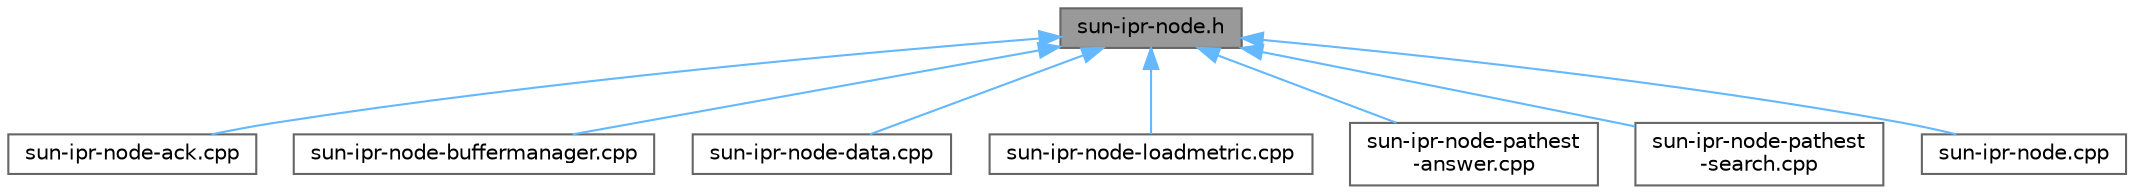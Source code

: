 digraph "sun-ipr-node.h"
{
 // LATEX_PDF_SIZE
  bgcolor="transparent";
  edge [fontname=Helvetica,fontsize=10,labelfontname=Helvetica,labelfontsize=10];
  node [fontname=Helvetica,fontsize=10,shape=box,height=0.2,width=0.4];
  Node1 [id="Node000001",label="sun-ipr-node.h",height=0.2,width=0.4,color="gray40", fillcolor="grey60", style="filled", fontcolor="black",tooltip="Dinamic source routing protocol, this file contains Nodes specifications."];
  Node1 -> Node2 [id="edge1_Node000001_Node000002",dir="back",color="steelblue1",style="solid",tooltip=" "];
  Node2 [id="Node000002",label="sun-ipr-node-ack.cpp",height=0.2,width=0.4,color="grey40", fillcolor="white", style="filled",URL="$sun-ipr-node-ack_8cpp.html",tooltip="Provides the implementation of all the methods regarding Ack Packets."];
  Node1 -> Node3 [id="edge2_Node000001_Node000003",dir="back",color="steelblue1",style="solid",tooltip=" "];
  Node3 [id="Node000003",label="sun-ipr-node-buffermanager.cpp",height=0.2,width=0.4,color="grey40", fillcolor="white", style="filled",URL="$sun-ipr-node-buffermanager_8cpp.html",tooltip="Provides the implementation of all the methods regarding Buffer Management."];
  Node1 -> Node4 [id="edge3_Node000001_Node000004",dir="back",color="steelblue1",style="solid",tooltip=" "];
  Node4 [id="Node000004",label="sun-ipr-node-data.cpp",height=0.2,width=0.4,color="grey40", fillcolor="white", style="filled",URL="$sun-ipr-node-data_8cpp.html",tooltip=" "];
  Node1 -> Node5 [id="edge4_Node000001_Node000005",dir="back",color="steelblue1",style="solid",tooltip=" "];
  Node5 [id="Node000005",label="sun-ipr-node-loadmetric.cpp",height=0.2,width=0.4,color="grey40", fillcolor="white", style="filled",URL="$sun-ipr-node-loadmetric_8cpp.html",tooltip="Provides the implementation of all the methods regarding the Load metric."];
  Node1 -> Node6 [id="edge5_Node000001_Node000006",dir="back",color="steelblue1",style="solid",tooltip=" "];
  Node6 [id="Node000006",label="sun-ipr-node-pathest\l-answer.cpp",height=0.2,width=0.4,color="grey40", fillcolor="white", style="filled",URL="$sun-ipr-node-pathest-answer_8cpp.html",tooltip="Provides the implementation of all the methods regarding Path Establishment Answer Packets."];
  Node1 -> Node7 [id="edge6_Node000001_Node000007",dir="back",color="steelblue1",style="solid",tooltip=" "];
  Node7 [id="Node000007",label="sun-ipr-node-pathest\l-search.cpp",height=0.2,width=0.4,color="grey40", fillcolor="white", style="filled",URL="$sun-ipr-node-pathest-search_8cpp.html",tooltip="Provides the implementation of all the methods regarding Path Establishment Search Packets."];
  Node1 -> Node8 [id="edge7_Node000001_Node000008",dir="back",color="steelblue1",style="solid",tooltip=" "];
  Node8 [id="Node000008",label="sun-ipr-node.cpp",height=0.2,width=0.4,color="grey40", fillcolor="white", style="filled",URL="$sun-ipr-node_8cpp.html",tooltip="Implements a SunIPRoutingNode."];
}
